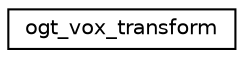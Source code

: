 digraph "Graphical Class Hierarchy"
{
 // LATEX_PDF_SIZE
  edge [fontname="Helvetica",fontsize="10",labelfontname="Helvetica",labelfontsize="10"];
  node [fontname="Helvetica",fontsize="10",shape=record];
  rankdir="LR";
  Node0 [label="ogt_vox_transform",height=0.2,width=0.4,color="black", fillcolor="white", style="filled",URL="$d7/d30/structogt__vox__transform.htm",tooltip=" "];
}
